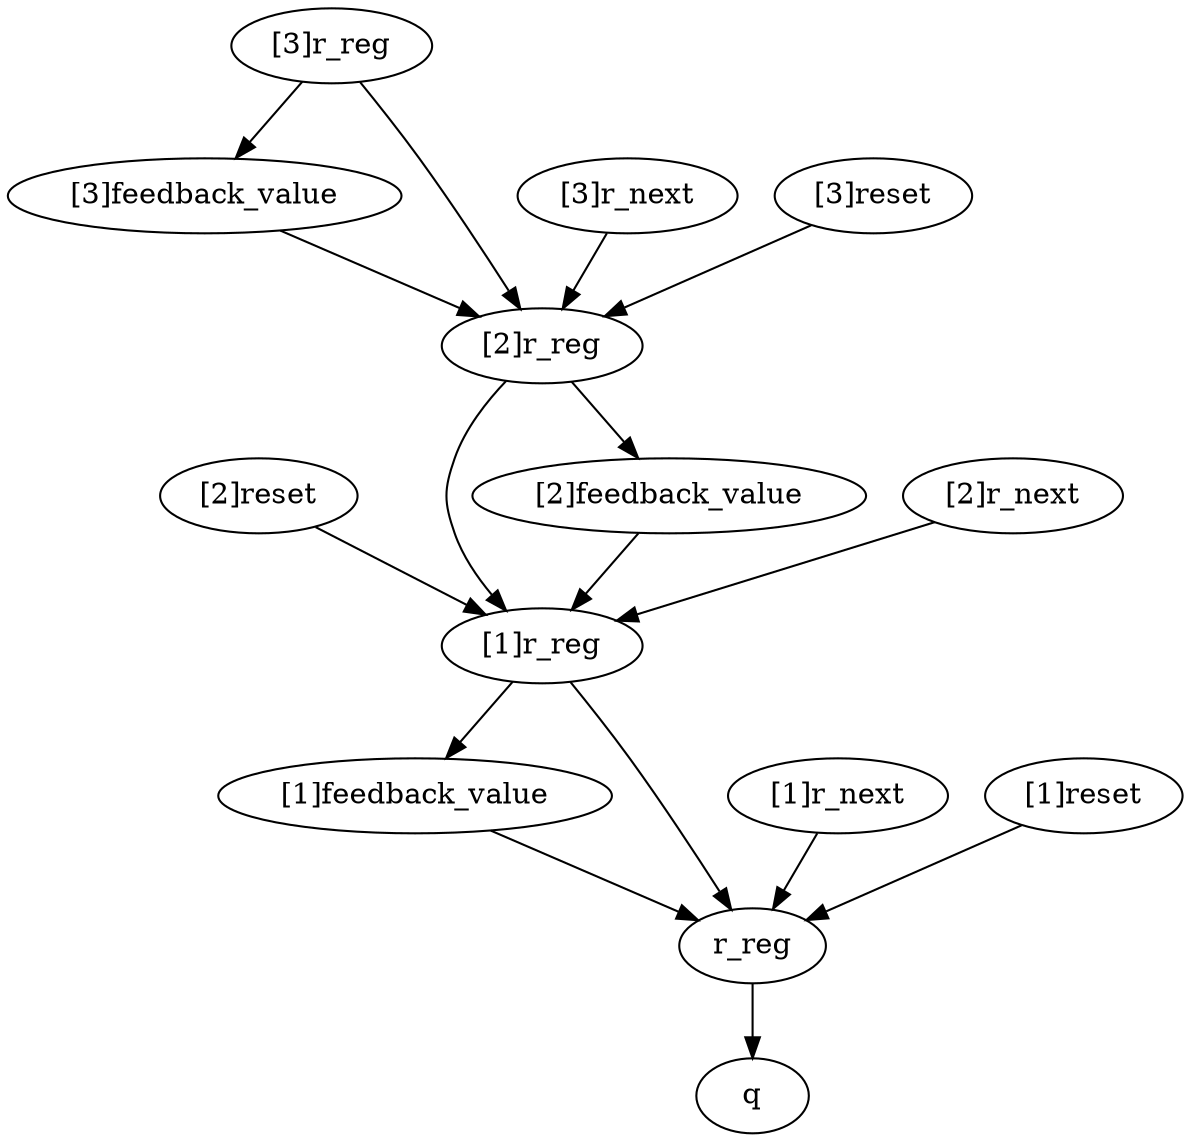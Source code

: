 strict digraph "" {
	"[2]reset"	[complexity=7,
		importance=2.5446425,
		rank=0.363520357143];
	"[1]r_reg"	[complexity=6,
		importance=1.21428548,
		rank=0.202380913333];
	"[2]reset" -> "[1]r_reg";
	"[1]feedback_value"	[complexity=3,
		importance=0.76785692,
		rank=0.255952306667];
	r_reg	[complexity=2,
		importance=0.60714274,
		rank=0.30357137];
	"[1]feedback_value" -> r_reg;
	"[1]r_reg" -> "[1]feedback_value";
	"[1]r_reg" -> r_reg;
	"[3]feedback_value"	[complexity=11,
		importance=1.9821424,
		rank=0.180194763636];
	"[2]r_reg"	[complexity=10,
		importance=1.82142822,
		rank=0.182142822];
	"[3]feedback_value" -> "[2]r_reg";
	"[2]r_reg" -> "[1]r_reg";
	"[2]feedback_value"	[complexity=7,
		importance=1.37499966,
		rank=0.196428522857];
	"[2]r_reg" -> "[2]feedback_value";
	"[3]r_next"	[complexity=12,
		importance=1.93749976,
		rank=0.161458313333];
	"[3]r_next" -> "[2]r_reg";
	"[2]feedback_value" -> "[1]r_reg";
	"[3]r_reg"	[complexity=14,
		importance=2.42857096,
		rank=0.173469354286];
	"[3]r_reg" -> "[3]feedback_value";
	"[3]r_reg" -> "[2]r_reg";
	q	[complexity=0,
		importance=0.16071418,
		rank=0.0];
	"[1]r_next"	[complexity=4,
		importance=0.72321428,
		rank=0.18080357];
	"[1]r_next" -> r_reg;
	"[2]r_next"	[complexity=8,
		importance=1.33035702,
		rank=0.1662946275];
	"[2]r_next" -> "[1]r_reg";
	r_reg -> q;
	"[1]reset"	[complexity=3,
		importance=1.33035702,
		rank=0.44345234];
	"[1]reset" -> r_reg;
	"[3]reset"	[complexity=11,
		importance=3.75892798,
		rank=0.341720725455];
	"[3]reset" -> "[2]r_reg";
}
